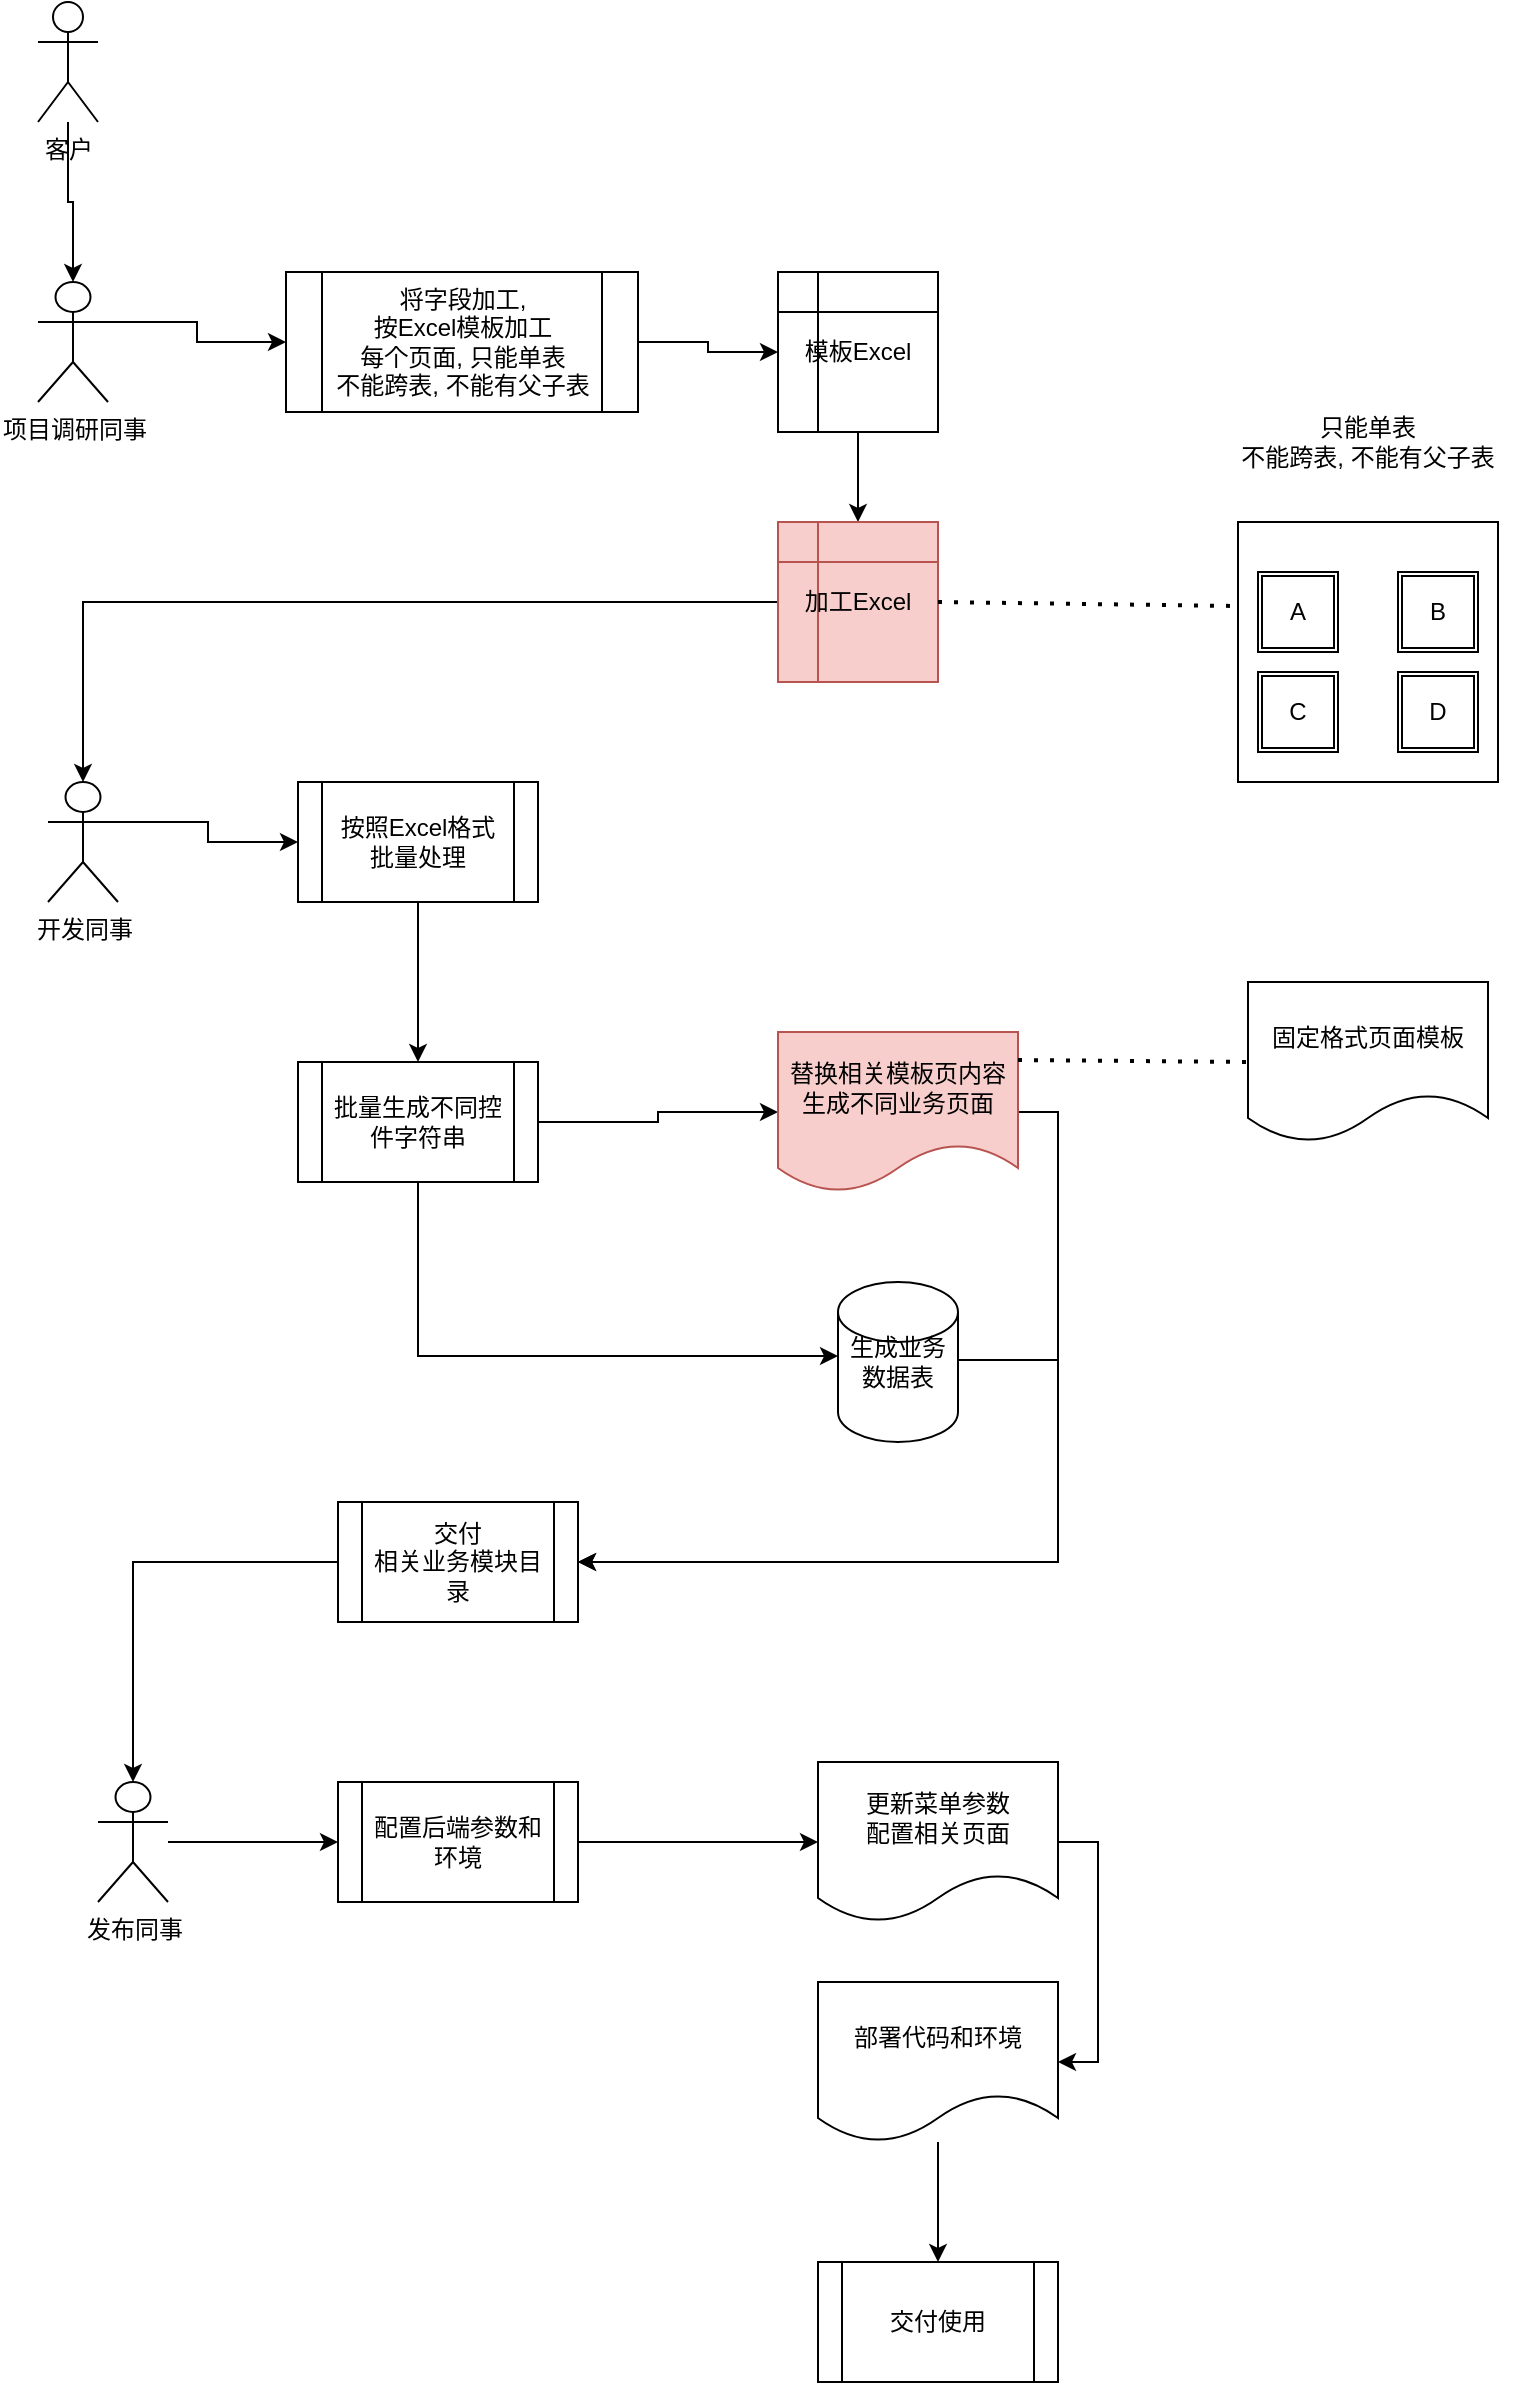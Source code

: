 <mxfile version="13.5.8" type="github">
  <diagram id="m-Iyyw_MuOG-PPegFnNJ" name="Page-1">
    <mxGraphModel dx="1422" dy="746" grid="1" gridSize="10" guides="1" tooltips="1" connect="1" arrows="1" fold="1" page="1" pageScale="1" pageWidth="827" pageHeight="1169" math="0" shadow="0">
      <root>
        <mxCell id="0" />
        <mxCell id="1" parent="0" />
        <mxCell id="lQPYnQpL6KI8RcCghjD9-71" style="edgeStyle=orthogonalEdgeStyle;rounded=0;orthogonalLoop=1;jettySize=auto;html=1;entryX=0.5;entryY=0;entryDx=0;entryDy=0;entryPerimeter=0;fontColor=#F19C99;" edge="1" parent="1" source="lQPYnQpL6KI8RcCghjD9-1" target="lQPYnQpL6KI8RcCghjD9-2">
          <mxGeometry relative="1" as="geometry" />
        </mxCell>
        <mxCell id="lQPYnQpL6KI8RcCghjD9-1" value="客户" style="shape=umlActor;verticalLabelPosition=bottom;verticalAlign=top;html=1;outlineConnect=0;" vertex="1" parent="1">
          <mxGeometry x="80" y="30" width="30" height="60" as="geometry" />
        </mxCell>
        <mxCell id="lQPYnQpL6KI8RcCghjD9-52" style="edgeStyle=orthogonalEdgeStyle;rounded=0;orthogonalLoop=1;jettySize=auto;html=1;exitX=1;exitY=0.333;exitDx=0;exitDy=0;exitPerimeter=0;entryX=0;entryY=0.5;entryDx=0;entryDy=0;" edge="1" parent="1" source="lQPYnQpL6KI8RcCghjD9-2" target="lQPYnQpL6KI8RcCghjD9-14">
          <mxGeometry relative="1" as="geometry" />
        </mxCell>
        <mxCell id="lQPYnQpL6KI8RcCghjD9-2" value="项目调研同事" style="shape=umlActor;verticalLabelPosition=bottom;verticalAlign=top;html=1;outlineConnect=0;" vertex="1" parent="1">
          <mxGeometry x="80" y="170" width="35" height="60" as="geometry" />
        </mxCell>
        <mxCell id="lQPYnQpL6KI8RcCghjD9-54" style="edgeStyle=orthogonalEdgeStyle;rounded=0;orthogonalLoop=1;jettySize=auto;html=1;exitX=0.5;exitY=1;exitDx=0;exitDy=0;entryX=0.5;entryY=0;entryDx=0;entryDy=0;" edge="1" parent="1" source="lQPYnQpL6KI8RcCghjD9-8" target="lQPYnQpL6KI8RcCghjD9-9">
          <mxGeometry relative="1" as="geometry" />
        </mxCell>
        <mxCell id="lQPYnQpL6KI8RcCghjD9-8" value="模板Excel" style="shape=internalStorage;whiteSpace=wrap;html=1;backgroundOutline=1;" vertex="1" parent="1">
          <mxGeometry x="450" y="165" width="80" height="80" as="geometry" />
        </mxCell>
        <mxCell id="lQPYnQpL6KI8RcCghjD9-55" style="edgeStyle=orthogonalEdgeStyle;rounded=0;orthogonalLoop=1;jettySize=auto;html=1;exitX=0;exitY=0.5;exitDx=0;exitDy=0;entryX=0.5;entryY=0;entryDx=0;entryDy=0;entryPerimeter=0;" edge="1" parent="1" source="lQPYnQpL6KI8RcCghjD9-9" target="lQPYnQpL6KI8RcCghjD9-10">
          <mxGeometry relative="1" as="geometry" />
        </mxCell>
        <mxCell id="lQPYnQpL6KI8RcCghjD9-9" value="加工Excel" style="shape=internalStorage;whiteSpace=wrap;html=1;backgroundOutline=1;fillColor=#f8cecc;strokeColor=#b85450;" vertex="1" parent="1">
          <mxGeometry x="450" y="290" width="80" height="80" as="geometry" />
        </mxCell>
        <mxCell id="lQPYnQpL6KI8RcCghjD9-56" style="edgeStyle=orthogonalEdgeStyle;rounded=0;orthogonalLoop=1;jettySize=auto;html=1;exitX=1;exitY=0.333;exitDx=0;exitDy=0;exitPerimeter=0;entryX=0;entryY=0.5;entryDx=0;entryDy=0;" edge="1" parent="1" source="lQPYnQpL6KI8RcCghjD9-10" target="lQPYnQpL6KI8RcCghjD9-13">
          <mxGeometry relative="1" as="geometry" />
        </mxCell>
        <mxCell id="lQPYnQpL6KI8RcCghjD9-10" value="开发同事" style="shape=umlActor;verticalLabelPosition=bottom;verticalAlign=top;html=1;outlineConnect=0;" vertex="1" parent="1">
          <mxGeometry x="85" y="420" width="35" height="60" as="geometry" />
        </mxCell>
        <mxCell id="lQPYnQpL6KI8RcCghjD9-57" style="edgeStyle=orthogonalEdgeStyle;rounded=0;orthogonalLoop=1;jettySize=auto;html=1;exitX=0.5;exitY=1;exitDx=0;exitDy=0;entryX=0.5;entryY=0;entryDx=0;entryDy=0;" edge="1" parent="1" source="lQPYnQpL6KI8RcCghjD9-13" target="lQPYnQpL6KI8RcCghjD9-26">
          <mxGeometry relative="1" as="geometry" />
        </mxCell>
        <mxCell id="lQPYnQpL6KI8RcCghjD9-13" value="按照Excel格式&lt;br&gt;批量处理" style="shape=process;whiteSpace=wrap;html=1;backgroundOutline=1;" vertex="1" parent="1">
          <mxGeometry x="210" y="420" width="120" height="60" as="geometry" />
        </mxCell>
        <mxCell id="lQPYnQpL6KI8RcCghjD9-53" style="edgeStyle=orthogonalEdgeStyle;rounded=0;orthogonalLoop=1;jettySize=auto;html=1;exitX=1;exitY=0.5;exitDx=0;exitDy=0;entryX=0;entryY=0.5;entryDx=0;entryDy=0;" edge="1" parent="1" source="lQPYnQpL6KI8RcCghjD9-14" target="lQPYnQpL6KI8RcCghjD9-8">
          <mxGeometry relative="1" as="geometry" />
        </mxCell>
        <mxCell id="lQPYnQpL6KI8RcCghjD9-14" value="&lt;span&gt;将字段加工,&lt;/span&gt;&lt;br&gt;&lt;span&gt;按Excel模板加工&lt;/span&gt;&lt;br&gt;&lt;span&gt;每个页面, 只能单表&lt;/span&gt;&lt;br&gt;&lt;span&gt;不能跨表, 不能有父子表&lt;/span&gt;" style="shape=process;whiteSpace=wrap;html=1;backgroundOutline=1;" vertex="1" parent="1">
          <mxGeometry x="204" y="165" width="176" height="70" as="geometry" />
        </mxCell>
        <mxCell id="lQPYnQpL6KI8RcCghjD9-64" style="edgeStyle=orthogonalEdgeStyle;rounded=0;orthogonalLoop=1;jettySize=auto;html=1;entryX=1;entryY=0.5;entryDx=0;entryDy=0;" edge="1" parent="1" source="lQPYnQpL6KI8RcCghjD9-15" target="lQPYnQpL6KI8RcCghjD9-62">
          <mxGeometry relative="1" as="geometry">
            <Array as="points">
              <mxPoint x="590" y="709" />
              <mxPoint x="590" y="810" />
            </Array>
          </mxGeometry>
        </mxCell>
        <mxCell id="lQPYnQpL6KI8RcCghjD9-15" value="生成业务数据表" style="shape=cylinder2;whiteSpace=wrap;html=1;boundedLbl=1;backgroundOutline=1;size=15;" vertex="1" parent="1">
          <mxGeometry x="480" y="670" width="60" height="80" as="geometry" />
        </mxCell>
        <mxCell id="lQPYnQpL6KI8RcCghjD9-23" value="" style="group" vertex="1" connectable="0" parent="1">
          <mxGeometry x="670" y="240" width="150" height="180" as="geometry" />
        </mxCell>
        <mxCell id="lQPYnQpL6KI8RcCghjD9-21" value="" style="group" vertex="1" connectable="0" parent="lQPYnQpL6KI8RcCghjD9-23">
          <mxGeometry x="10" y="50" width="130" height="130" as="geometry" />
        </mxCell>
        <mxCell id="lQPYnQpL6KI8RcCghjD9-20" value="" style="whiteSpace=wrap;html=1;aspect=fixed;" vertex="1" parent="lQPYnQpL6KI8RcCghjD9-21">
          <mxGeometry width="130" height="130" as="geometry" />
        </mxCell>
        <mxCell id="lQPYnQpL6KI8RcCghjD9-16" value="A" style="shape=ext;double=1;whiteSpace=wrap;html=1;aspect=fixed;" vertex="1" parent="lQPYnQpL6KI8RcCghjD9-21">
          <mxGeometry x="10" y="25" width="40" height="40" as="geometry" />
        </mxCell>
        <mxCell id="lQPYnQpL6KI8RcCghjD9-17" value="B" style="shape=ext;double=1;whiteSpace=wrap;html=1;aspect=fixed;" vertex="1" parent="lQPYnQpL6KI8RcCghjD9-21">
          <mxGeometry x="80" y="25" width="40" height="40" as="geometry" />
        </mxCell>
        <mxCell id="lQPYnQpL6KI8RcCghjD9-18" value="C" style="shape=ext;double=1;whiteSpace=wrap;html=1;aspect=fixed;" vertex="1" parent="lQPYnQpL6KI8RcCghjD9-21">
          <mxGeometry x="10" y="75" width="40" height="40" as="geometry" />
        </mxCell>
        <mxCell id="lQPYnQpL6KI8RcCghjD9-19" value="D" style="shape=ext;double=1;whiteSpace=wrap;html=1;aspect=fixed;" vertex="1" parent="lQPYnQpL6KI8RcCghjD9-21">
          <mxGeometry x="80" y="75" width="40" height="40" as="geometry" />
        </mxCell>
        <mxCell id="lQPYnQpL6KI8RcCghjD9-22" value="只能单表&lt;br&gt;不能跨表, 不能有父子表" style="text;html=1;strokeColor=none;fillColor=none;align=center;verticalAlign=middle;whiteSpace=wrap;rounded=0;" vertex="1" parent="lQPYnQpL6KI8RcCghjD9-23">
          <mxGeometry width="150" height="20" as="geometry" />
        </mxCell>
        <mxCell id="lQPYnQpL6KI8RcCghjD9-58" style="edgeStyle=orthogonalEdgeStyle;rounded=0;orthogonalLoop=1;jettySize=auto;html=1;exitX=1;exitY=0.5;exitDx=0;exitDy=0;entryX=0;entryY=0.5;entryDx=0;entryDy=0;" edge="1" parent="1" source="lQPYnQpL6KI8RcCghjD9-26" target="lQPYnQpL6KI8RcCghjD9-29">
          <mxGeometry relative="1" as="geometry" />
        </mxCell>
        <mxCell id="lQPYnQpL6KI8RcCghjD9-60" style="edgeStyle=orthogonalEdgeStyle;rounded=0;orthogonalLoop=1;jettySize=auto;html=1;exitX=0.5;exitY=1;exitDx=0;exitDy=0;entryX=0;entryY=0.463;entryDx=0;entryDy=0;entryPerimeter=0;" edge="1" parent="1" source="lQPYnQpL6KI8RcCghjD9-26" target="lQPYnQpL6KI8RcCghjD9-15">
          <mxGeometry relative="1" as="geometry" />
        </mxCell>
        <mxCell id="lQPYnQpL6KI8RcCghjD9-26" value="批量生成不同控件字符串" style="shape=process;whiteSpace=wrap;html=1;backgroundOutline=1;" vertex="1" parent="1">
          <mxGeometry x="210" y="560" width="120" height="60" as="geometry" />
        </mxCell>
        <mxCell id="lQPYnQpL6KI8RcCghjD9-28" value="固定格式页面模板" style="shape=document;whiteSpace=wrap;html=1;boundedLbl=1;" vertex="1" parent="1">
          <mxGeometry x="685" y="520" width="120" height="80" as="geometry" />
        </mxCell>
        <mxCell id="lQPYnQpL6KI8RcCghjD9-63" style="edgeStyle=orthogonalEdgeStyle;rounded=0;orthogonalLoop=1;jettySize=auto;html=1;exitX=1;exitY=0.5;exitDx=0;exitDy=0;entryX=1;entryY=0.5;entryDx=0;entryDy=0;" edge="1" parent="1" source="lQPYnQpL6KI8RcCghjD9-29" target="lQPYnQpL6KI8RcCghjD9-62">
          <mxGeometry relative="1" as="geometry" />
        </mxCell>
        <mxCell id="lQPYnQpL6KI8RcCghjD9-29" value="替换相关模板页内容&lt;br&gt;生成不同业务页面" style="shape=document;whiteSpace=wrap;html=1;boundedLbl=1;fillColor=#f8cecc;strokeColor=#b85450;" vertex="1" parent="1">
          <mxGeometry x="450" y="545" width="120" height="80" as="geometry" />
        </mxCell>
        <mxCell id="lQPYnQpL6KI8RcCghjD9-68" style="edgeStyle=orthogonalEdgeStyle;rounded=0;orthogonalLoop=1;jettySize=auto;html=1;exitX=1;exitY=0.5;exitDx=0;exitDy=0;entryX=1;entryY=0.5;entryDx=0;entryDy=0;" edge="1" parent="1" source="lQPYnQpL6KI8RcCghjD9-30" target="lQPYnQpL6KI8RcCghjD9-49">
          <mxGeometry relative="1" as="geometry" />
        </mxCell>
        <mxCell id="lQPYnQpL6KI8RcCghjD9-30" value="更新菜单参数&lt;br&gt;配置相关页面" style="shape=document;whiteSpace=wrap;html=1;boundedLbl=1;" vertex="1" parent="1">
          <mxGeometry x="470" y="910" width="120" height="80" as="geometry" />
        </mxCell>
        <mxCell id="lQPYnQpL6KI8RcCghjD9-66" style="edgeStyle=orthogonalEdgeStyle;rounded=0;orthogonalLoop=1;jettySize=auto;html=1;" edge="1" parent="1" source="lQPYnQpL6KI8RcCghjD9-31" target="lQPYnQpL6KI8RcCghjD9-33">
          <mxGeometry relative="1" as="geometry" />
        </mxCell>
        <mxCell id="lQPYnQpL6KI8RcCghjD9-31" value="发布同事" style="shape=umlActor;verticalLabelPosition=bottom;verticalAlign=top;html=1;outlineConnect=0;" vertex="1" parent="1">
          <mxGeometry x="110" y="920" width="35" height="60" as="geometry" />
        </mxCell>
        <mxCell id="lQPYnQpL6KI8RcCghjD9-67" style="edgeStyle=orthogonalEdgeStyle;rounded=0;orthogonalLoop=1;jettySize=auto;html=1;entryX=0;entryY=0.5;entryDx=0;entryDy=0;" edge="1" parent="1" source="lQPYnQpL6KI8RcCghjD9-33" target="lQPYnQpL6KI8RcCghjD9-30">
          <mxGeometry relative="1" as="geometry" />
        </mxCell>
        <mxCell id="lQPYnQpL6KI8RcCghjD9-33" value="配置后端参数和环境" style="shape=process;whiteSpace=wrap;html=1;backgroundOutline=1;" vertex="1" parent="1">
          <mxGeometry x="230" y="920" width="120" height="60" as="geometry" />
        </mxCell>
        <mxCell id="lQPYnQpL6KI8RcCghjD9-36" value="交付使用" style="shape=process;whiteSpace=wrap;html=1;backgroundOutline=1;" vertex="1" parent="1">
          <mxGeometry x="470" y="1160" width="120" height="60" as="geometry" />
        </mxCell>
        <mxCell id="lQPYnQpL6KI8RcCghjD9-47" value="" style="endArrow=none;dashed=1;html=1;dashPattern=1 3;strokeWidth=2;exitX=1;exitY=0.5;exitDx=0;exitDy=0;entryX=-0.015;entryY=0.323;entryDx=0;entryDy=0;entryPerimeter=0;" edge="1" parent="1" source="lQPYnQpL6KI8RcCghjD9-9" target="lQPYnQpL6KI8RcCghjD9-20">
          <mxGeometry width="50" height="50" relative="1" as="geometry">
            <mxPoint x="390" y="410" as="sourcePoint" />
            <mxPoint x="680" y="320" as="targetPoint" />
          </mxGeometry>
        </mxCell>
        <mxCell id="lQPYnQpL6KI8RcCghjD9-69" style="edgeStyle=orthogonalEdgeStyle;rounded=0;orthogonalLoop=1;jettySize=auto;html=1;" edge="1" parent="1" source="lQPYnQpL6KI8RcCghjD9-49" target="lQPYnQpL6KI8RcCghjD9-36">
          <mxGeometry relative="1" as="geometry" />
        </mxCell>
        <mxCell id="lQPYnQpL6KI8RcCghjD9-49" value="部署代码和环境" style="shape=document;whiteSpace=wrap;html=1;boundedLbl=1;" vertex="1" parent="1">
          <mxGeometry x="470" y="1020" width="120" height="80" as="geometry" />
        </mxCell>
        <mxCell id="lQPYnQpL6KI8RcCghjD9-65" style="edgeStyle=orthogonalEdgeStyle;rounded=0;orthogonalLoop=1;jettySize=auto;html=1;entryX=0.5;entryY=0;entryDx=0;entryDy=0;entryPerimeter=0;" edge="1" parent="1" source="lQPYnQpL6KI8RcCghjD9-62" target="lQPYnQpL6KI8RcCghjD9-31">
          <mxGeometry relative="1" as="geometry" />
        </mxCell>
        <mxCell id="lQPYnQpL6KI8RcCghjD9-62" value="交付&lt;br&gt;相关业务模块目录" style="shape=process;whiteSpace=wrap;html=1;backgroundOutline=1;" vertex="1" parent="1">
          <mxGeometry x="230" y="780" width="120" height="60" as="geometry" />
        </mxCell>
        <mxCell id="lQPYnQpL6KI8RcCghjD9-72" value="" style="endArrow=none;dashed=1;html=1;dashPattern=1 3;strokeWidth=2;fontColor=#F19C99;entryX=0;entryY=0.5;entryDx=0;entryDy=0;exitX=1;exitY=0.175;exitDx=0;exitDy=0;exitPerimeter=0;" edge="1" parent="1" source="lQPYnQpL6KI8RcCghjD9-29" target="lQPYnQpL6KI8RcCghjD9-28">
          <mxGeometry width="50" height="50" relative="1" as="geometry">
            <mxPoint x="610" y="610" as="sourcePoint" />
            <mxPoint x="660" y="560" as="targetPoint" />
          </mxGeometry>
        </mxCell>
      </root>
    </mxGraphModel>
  </diagram>
</mxfile>
